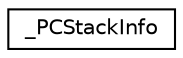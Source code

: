 digraph "类继承关系图"
{
 // LATEX_PDF_SIZE
  edge [fontname="Helvetica",fontsize="10",labelfontname="Helvetica",labelfontsize="10"];
  node [fontname="Helvetica",fontsize="10",shape=record];
  rankdir="LR";
  Node0 [label="_PCStackInfo",height=0.2,width=0.4,color="black", fillcolor="white", style="filled",URL="$struct___p_c_stack_info.html",tooltip=" "];
}
